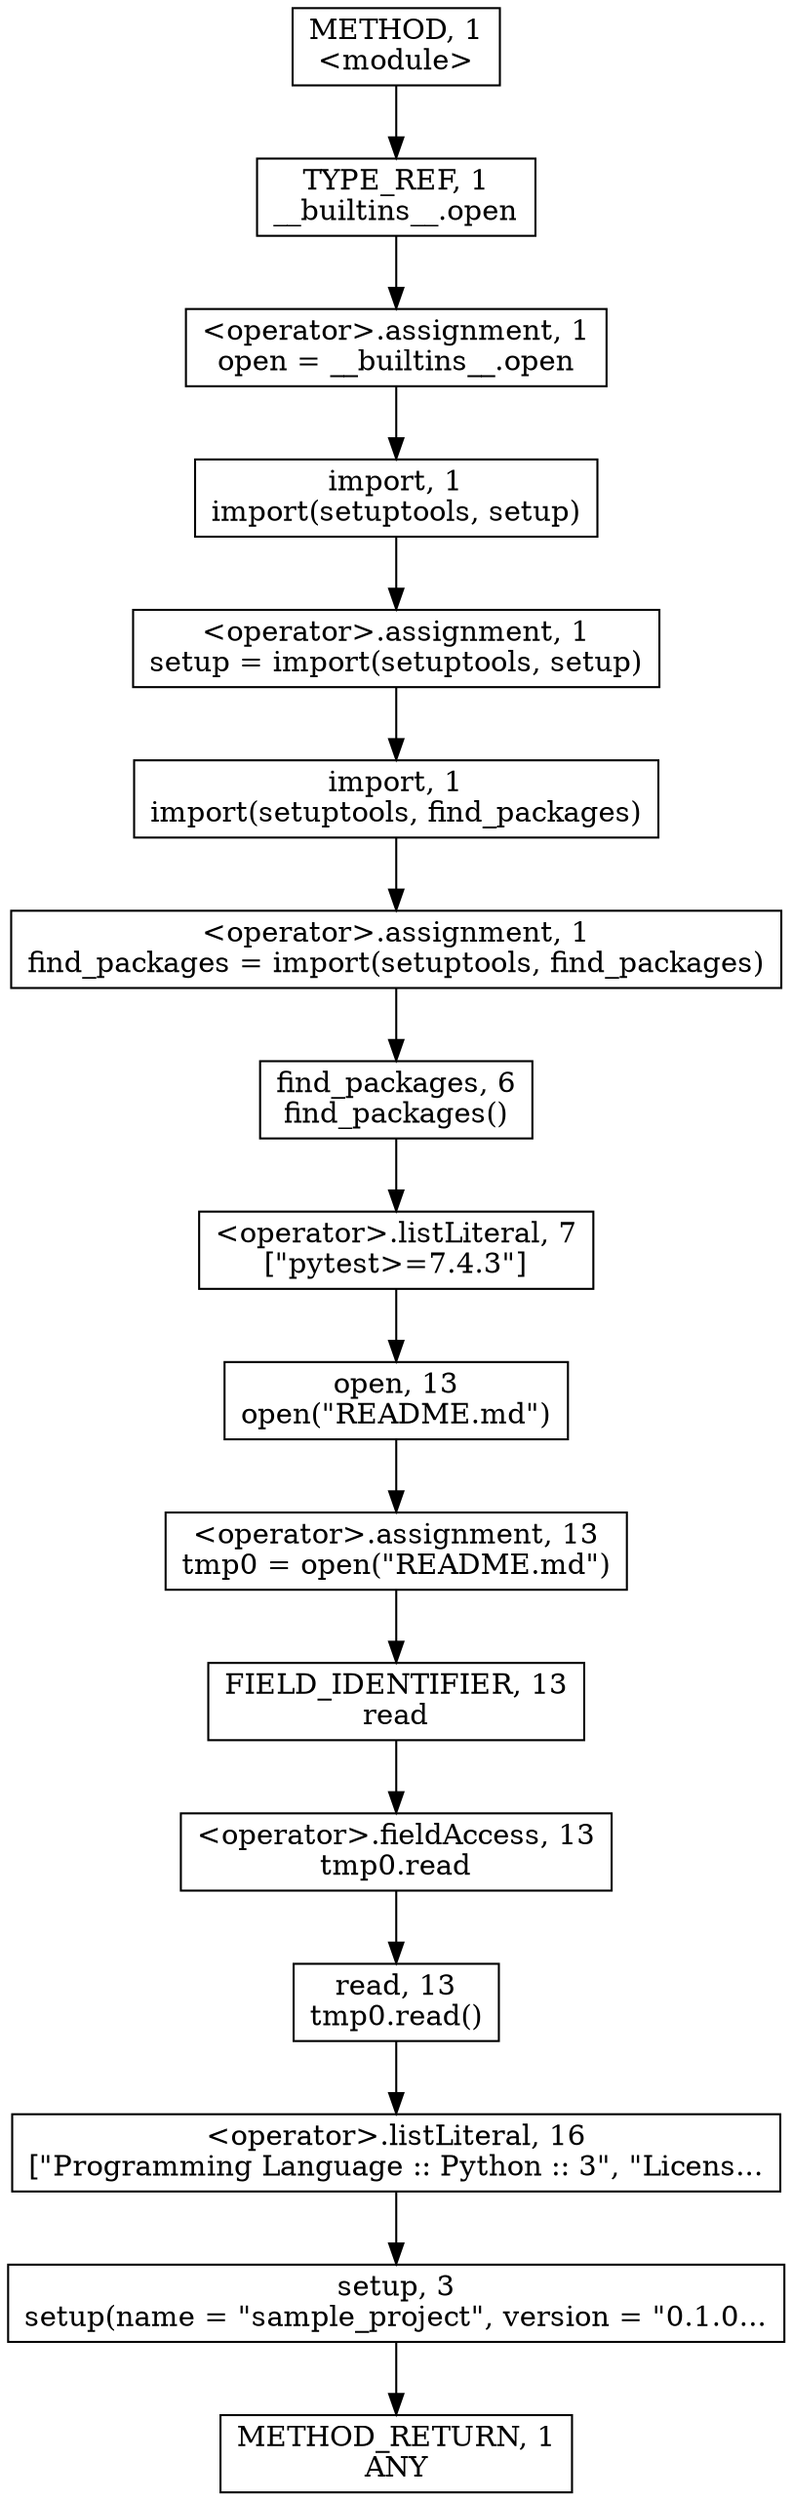 digraph "&lt;module&gt;" {  
node [shape="rect"];  
"30064771299" [label = <&lt;operator&gt;.assignment, 1<BR/>open = __builtins__.open> ]
"30064771311" [label = <setup, 3<BR/>setup(name = &quot;sample_project&quot;, version = &quot;0.1.0...> ]
"180388626443" [label = <TYPE_REF, 1<BR/>__builtins__.open> ]
"30064771301" [label = <&lt;operator&gt;.assignment, 1<BR/>setup = import(setuptools, setup)> ]
"30064771303" [label = <&lt;operator&gt;.assignment, 1<BR/>find_packages = import(setuptools, find_packages)> ]
"30064771304" [label = <find_packages, 6<BR/>find_packages()> ]
"30064771305" [label = <&lt;operator&gt;.listLiteral, 7<BR/>[&quot;pytest&gt;=7.4.3&quot;]> ]
"30064771310" [label = <&lt;operator&gt;.listLiteral, 16<BR/>[&quot;Programming Language :: Python :: 3&quot;, &quot;Licens...> ]
"30064771300" [label = <import, 1<BR/>import(setuptools, setup)> ]
"30064771302" [label = <import, 1<BR/>import(setuptools, find_packages)> ]
"30064771307" [label = <&lt;operator&gt;.assignment, 13<BR/>tmp0 = open(&quot;README.md&quot;)> ]
"30064771309" [label = <read, 13<BR/>tmp0.read()> ]
"30064771306" [label = <open, 13<BR/>open(&quot;README.md&quot;)> ]
"30064771308" [label = <&lt;operator&gt;.fieldAccess, 13<BR/>tmp0.read> ]
"55834574872" [label = <FIELD_IDENTIFIER, 13<BR/>read> ]
"111669149723" [label = <METHOD, 1<BR/>&lt;module&gt;> ]
"128849018907" [label = <METHOD_RETURN, 1<BR/>ANY> ]
  "30064771299" -> "30064771300" 
  "30064771311" -> "128849018907" 
  "180388626443" -> "30064771299" 
  "30064771301" -> "30064771302" 
  "30064771303" -> "30064771304" 
  "30064771304" -> "30064771305" 
  "30064771305" -> "30064771306" 
  "30064771310" -> "30064771311" 
  "30064771300" -> "30064771301" 
  "30064771302" -> "30064771303" 
  "30064771307" -> "55834574872" 
  "30064771309" -> "30064771310" 
  "30064771306" -> "30064771307" 
  "30064771308" -> "30064771309" 
  "55834574872" -> "30064771308" 
  "111669149723" -> "180388626443" 
}
